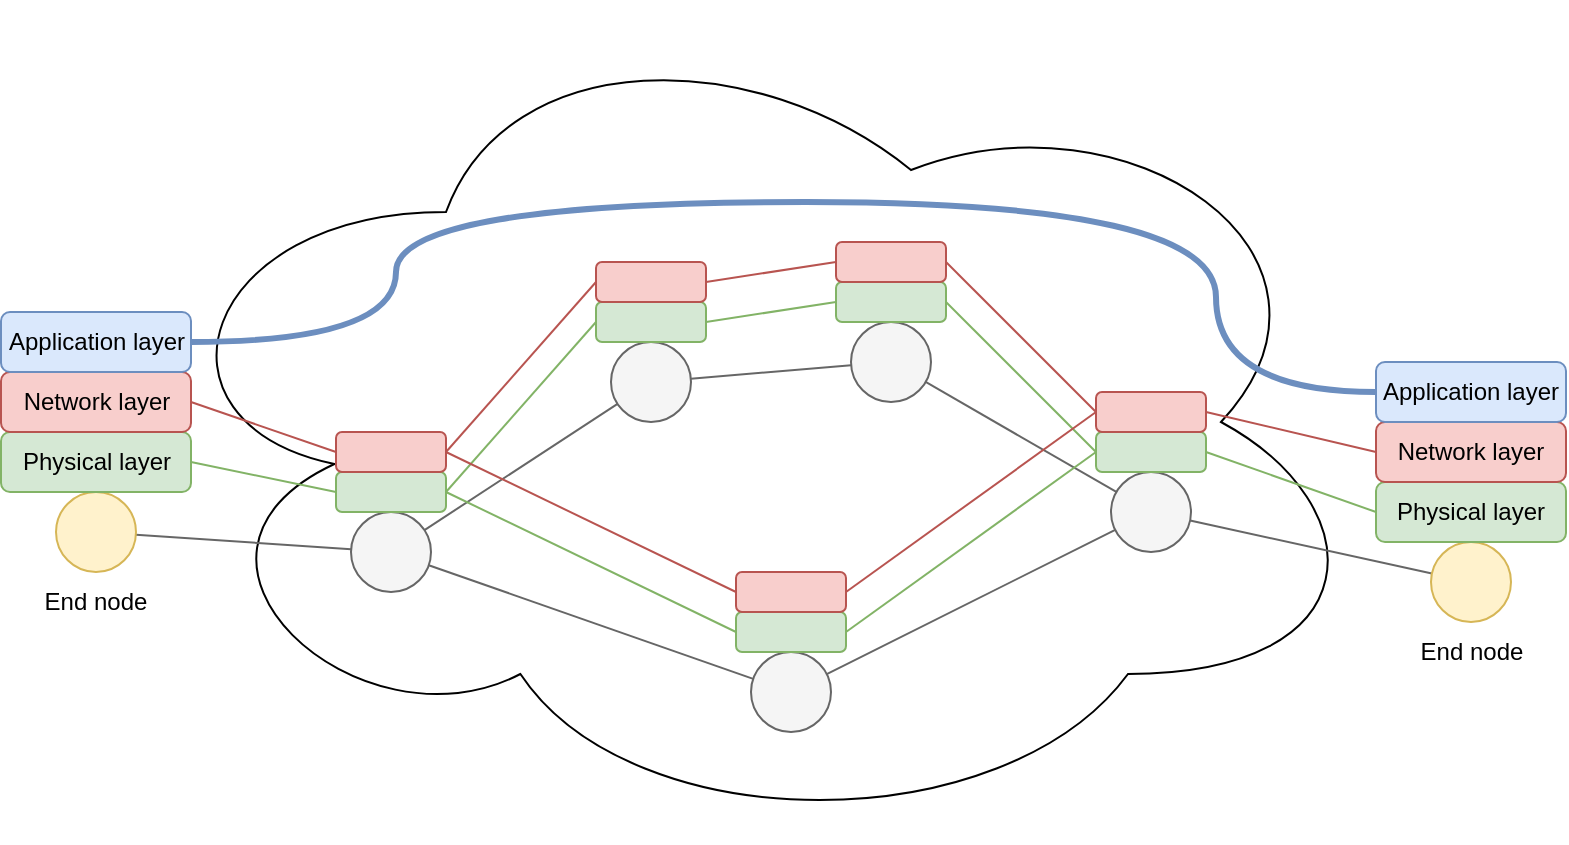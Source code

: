 <mxfile version="24.7.17">
    <diagram id="xGtmrpccEQgLw6nAIqkO" name="Page-1">
        <mxGraphModel dx="1301" dy="674" grid="1" gridSize="10" guides="1" tooltips="1" connect="1" arrows="1" fold="1" page="1" pageScale="1" pageWidth="850" pageHeight="1100" math="0" shadow="0">
            <root>
                <mxCell id="0"/>
                <mxCell id="1" parent="0"/>
                <mxCell id="6" value="" style="ellipse;shape=cloud;whiteSpace=wrap;html=1;" parent="1" vertex="1">
                    <mxGeometry x="140" y="180" width="620" height="420" as="geometry"/>
                </mxCell>
                <mxCell id="19" value="" style="endArrow=none;html=1;fillColor=#f5f5f5;strokeColor=#666666;" parent="1" source="2" target="9" edge="1">
                    <mxGeometry width="50" height="50" relative="1" as="geometry">
                        <mxPoint x="160" y="470" as="sourcePoint"/>
                        <mxPoint x="251.635" y="387.921" as="targetPoint"/>
                    </mxGeometry>
                </mxCell>
                <mxCell id="36" value="" style="group;" parent="1" vertex="1" connectable="0">
                    <mxGeometry x="240" y="395" width="55" height="80" as="geometry"/>
                </mxCell>
                <mxCell id="9" value="" style="ellipse;whiteSpace=wrap;html=1;aspect=fixed;fillColor=#f5f5f5;fontColor=#333333;strokeColor=#666666;" parent="36" vertex="1">
                    <mxGeometry x="7.5" y="40" width="40" height="40" as="geometry"/>
                </mxCell>
                <mxCell id="28" value="" style="rounded=1;whiteSpace=wrap;html=1;fillColor=#d5e8d4;strokeColor=#82b366;" parent="36" vertex="1">
                    <mxGeometry y="20" width="55" height="20" as="geometry"/>
                </mxCell>
                <mxCell id="34" value="" style="rounded=1;whiteSpace=wrap;html=1;fillColor=#f8cecc;strokeColor=#b85450;" parent="36" vertex="1">
                    <mxGeometry width="55" height="20" as="geometry"/>
                </mxCell>
                <mxCell id="37" value="" style="group;" parent="1" vertex="1" connectable="0">
                    <mxGeometry x="440" y="465" width="55" height="80" as="geometry"/>
                </mxCell>
                <mxCell id="38" value="" style="ellipse;whiteSpace=wrap;html=1;aspect=fixed;fillColor=#f5f5f5;fontColor=#333333;strokeColor=#666666;" parent="37" vertex="1">
                    <mxGeometry x="7.5" y="40" width="40" height="40" as="geometry"/>
                </mxCell>
                <mxCell id="39" value="" style="rounded=1;whiteSpace=wrap;html=1;fillColor=#d5e8d4;strokeColor=#82b366;" parent="37" vertex="1">
                    <mxGeometry y="20" width="55" height="20" as="geometry"/>
                </mxCell>
                <mxCell id="40" value="" style="rounded=1;whiteSpace=wrap;html=1;fillColor=#f8cecc;strokeColor=#b85450;" parent="37" vertex="1">
                    <mxGeometry width="55" height="20" as="geometry"/>
                </mxCell>
                <mxCell id="41" value="" style="group;" parent="1" vertex="1" connectable="0">
                    <mxGeometry x="620" y="375" width="55" height="80" as="geometry"/>
                </mxCell>
                <mxCell id="42" value="" style="ellipse;whiteSpace=wrap;html=1;aspect=fixed;fillColor=#f5f5f5;fontColor=#333333;strokeColor=#666666;" parent="41" vertex="1">
                    <mxGeometry x="7.5" y="40" width="40" height="40" as="geometry"/>
                </mxCell>
                <mxCell id="43" value="" style="rounded=1;whiteSpace=wrap;html=1;fillColor=#d5e8d4;strokeColor=#82b366;" parent="41" vertex="1">
                    <mxGeometry y="20" width="55" height="20" as="geometry"/>
                </mxCell>
                <mxCell id="44" value="" style="rounded=1;whiteSpace=wrap;html=1;fillColor=#f8cecc;strokeColor=#b85450;" parent="41" vertex="1">
                    <mxGeometry width="55" height="20" as="geometry"/>
                </mxCell>
                <mxCell id="45" value="" style="group;" parent="1" vertex="1" connectable="0">
                    <mxGeometry x="490" y="300" width="55" height="80" as="geometry"/>
                </mxCell>
                <mxCell id="46" value="" style="ellipse;whiteSpace=wrap;html=1;aspect=fixed;fillColor=#f5f5f5;fontColor=#333333;strokeColor=#666666;" parent="45" vertex="1">
                    <mxGeometry x="7.5" y="40" width="40" height="40" as="geometry"/>
                </mxCell>
                <mxCell id="47" value="" style="rounded=1;whiteSpace=wrap;html=1;fillColor=#d5e8d4;strokeColor=#82b366;" parent="45" vertex="1">
                    <mxGeometry y="20" width="55" height="20" as="geometry"/>
                </mxCell>
                <mxCell id="48" value="" style="rounded=1;whiteSpace=wrap;html=1;fillColor=#f8cecc;strokeColor=#b85450;" parent="45" vertex="1">
                    <mxGeometry width="55" height="20" as="geometry"/>
                </mxCell>
                <mxCell id="49" value="" style="group;" parent="1" vertex="1" connectable="0">
                    <mxGeometry x="370" y="310" width="55" height="80" as="geometry"/>
                </mxCell>
                <mxCell id="50" value="" style="ellipse;whiteSpace=wrap;html=1;aspect=fixed;fillColor=#f5f5f5;fontColor=#333333;strokeColor=#666666;" parent="49" vertex="1">
                    <mxGeometry x="7.5" y="40" width="40" height="40" as="geometry"/>
                </mxCell>
                <mxCell id="51" value="" style="rounded=1;whiteSpace=wrap;html=1;fillColor=#d5e8d4;strokeColor=#82b366;" parent="49" vertex="1">
                    <mxGeometry y="20" width="55" height="20" as="geometry"/>
                </mxCell>
                <mxCell id="52" value="" style="rounded=1;whiteSpace=wrap;html=1;fillColor=#f8cecc;strokeColor=#b85450;" parent="49" vertex="1">
                    <mxGeometry width="55" height="20" as="geometry"/>
                </mxCell>
                <mxCell id="53" value="" style="endArrow=none;html=1;fillColor=#f5f5f5;strokeColor=#666666;" parent="1" source="9" target="50" edge="1">
                    <mxGeometry width="50" height="50" relative="1" as="geometry">
                        <mxPoint x="149" y="448" as="sourcePoint"/>
                        <mxPoint x="329" y="377" as="targetPoint"/>
                    </mxGeometry>
                </mxCell>
                <mxCell id="54" value="" style="endArrow=none;html=1;fillColor=#f5f5f5;strokeColor=#666666;" parent="1" source="38" target="9" edge="1">
                    <mxGeometry width="50" height="50" relative="1" as="geometry">
                        <mxPoint x="336" y="458" as="sourcePoint"/>
                        <mxPoint x="289" y="387" as="targetPoint"/>
                    </mxGeometry>
                </mxCell>
                <mxCell id="55" value="" style="endArrow=none;html=1;fillColor=#f5f5f5;strokeColor=#666666;" parent="1" source="42" target="38" edge="1">
                    <mxGeometry width="50" height="50" relative="1" as="geometry">
                        <mxPoint x="419" y="503" as="sourcePoint"/>
                        <mxPoint x="366" y="482" as="targetPoint"/>
                    </mxGeometry>
                </mxCell>
                <mxCell id="56" value="" style="endArrow=none;html=1;fillColor=#f5f5f5;strokeColor=#666666;" parent="1" source="78" target="42" edge="1">
                    <mxGeometry width="50" height="50" relative="1" as="geometry">
                        <mxPoint x="770.103" y="447.977" as="sourcePoint"/>
                        <mxPoint x="456" y="503" as="targetPoint"/>
                    </mxGeometry>
                </mxCell>
                <mxCell id="57" value="" style="endArrow=none;html=1;fillColor=#f5f5f5;strokeColor=#666666;" parent="1" source="42" target="46" edge="1">
                    <mxGeometry width="50" height="50" relative="1" as="geometry">
                        <mxPoint x="700" y="461" as="sourcePoint"/>
                        <mxPoint x="567" y="469" as="targetPoint"/>
                    </mxGeometry>
                </mxCell>
                <mxCell id="58" value="" style="endArrow=none;html=1;fillColor=#f5f5f5;strokeColor=#666666;" parent="1" source="46" target="50" edge="1">
                    <mxGeometry width="50" height="50" relative="1" as="geometry">
                        <mxPoint x="535" y="454" as="sourcePoint"/>
                        <mxPoint x="480" y="386" as="targetPoint"/>
                    </mxGeometry>
                </mxCell>
                <mxCell id="59" value="" style="endArrow=none;html=1;exitX=1;exitY=0.5;exitDx=0;exitDy=0;entryX=0;entryY=0.5;entryDx=0;entryDy=0;fillColor=#d5e8d4;strokeColor=#82b366;" parent="1" source="14" target="28" edge="1">
                    <mxGeometry width="50" height="50" relative="1" as="geometry">
                        <mxPoint x="310" y="420" as="sourcePoint"/>
                        <mxPoint x="360" y="370" as="targetPoint"/>
                    </mxGeometry>
                </mxCell>
                <mxCell id="61" value="" style="endArrow=none;html=1;exitX=1;exitY=0.5;exitDx=0;exitDy=0;entryX=0;entryY=0.5;entryDx=0;entryDy=0;fillColor=#d5e8d4;strokeColor=#82b366;" parent="1" source="51" target="47" edge="1">
                    <mxGeometry width="50" height="50" relative="1" as="geometry">
                        <mxPoint x="178" y="420" as="sourcePoint"/>
                        <mxPoint x="250" y="340" as="targetPoint"/>
                    </mxGeometry>
                </mxCell>
                <mxCell id="62" value="" style="endArrow=none;html=1;exitX=1;exitY=0.5;exitDx=0;exitDy=0;entryX=0;entryY=0.5;entryDx=0;entryDy=0;fillColor=#d5e8d4;strokeColor=#82b366;" parent="1" source="47" target="43" edge="1">
                    <mxGeometry width="50" height="50" relative="1" as="geometry">
                        <mxPoint x="305" y="340" as="sourcePoint"/>
                        <mxPoint x="440" y="340" as="targetPoint"/>
                    </mxGeometry>
                </mxCell>
                <mxCell id="63" value="" style="endArrow=none;html=1;fillColor=#d5e8d4;strokeColor=#82b366;exitX=1;exitY=0.5;exitDx=0;exitDy=0;entryX=0;entryY=0.5;entryDx=0;entryDy=0;" parent="1" source="39" target="43" edge="1">
                    <mxGeometry width="50" height="50" relative="1" as="geometry">
                        <mxPoint x="495" y="340" as="sourcePoint"/>
                        <mxPoint x="540" y="410" as="targetPoint"/>
                    </mxGeometry>
                </mxCell>
                <mxCell id="65" value="" style="endArrow=none;html=1;exitX=1;exitY=0.5;exitDx=0;exitDy=0;entryX=0;entryY=0.5;entryDx=0;entryDy=0;fillColor=#d5e8d4;strokeColor=#82b366;" parent="1" source="28" target="39" edge="1">
                    <mxGeometry width="50" height="50" relative="1" as="geometry">
                        <mxPoint x="505" y="350" as="sourcePoint"/>
                        <mxPoint x="550" y="420" as="targetPoint"/>
                    </mxGeometry>
                </mxCell>
                <mxCell id="66" value="" style="endArrow=none;html=1;exitX=0;exitY=0.5;exitDx=0;exitDy=0;entryX=1;entryY=0.5;entryDx=0;entryDy=0;fillColor=#d5e8d4;strokeColor=#82b366;" parent="1" source="51" target="28" edge="1">
                    <mxGeometry width="50" height="50" relative="1" as="geometry">
                        <mxPoint x="375" y="445" as="sourcePoint"/>
                        <mxPoint x="410" y="480" as="targetPoint"/>
                    </mxGeometry>
                </mxCell>
                <mxCell id="68" value="" style="endArrow=none;html=1;exitX=0;exitY=0.5;exitDx=0;exitDy=0;entryX=1;entryY=0.5;entryDx=0;entryDy=0;fillColor=#f8cecc;strokeColor=#b85450;" parent="1" source="52" target="34" edge="1">
                    <mxGeometry width="50" height="50" relative="1" as="geometry">
                        <mxPoint x="380" y="350" as="sourcePoint"/>
                        <mxPoint x="305" y="435" as="targetPoint"/>
                    </mxGeometry>
                </mxCell>
                <mxCell id="69" value="" style="endArrow=none;html=1;exitX=0;exitY=0.5;exitDx=0;exitDy=0;entryX=1;entryY=0.5;entryDx=0;entryDy=0;fillColor=#f8cecc;strokeColor=#b85450;" parent="1" source="48" target="52" edge="1">
                    <mxGeometry width="50" height="50" relative="1" as="geometry">
                        <mxPoint x="380" y="330" as="sourcePoint"/>
                        <mxPoint x="305" y="415" as="targetPoint"/>
                    </mxGeometry>
                </mxCell>
                <mxCell id="70" value="" style="endArrow=none;html=1;exitX=0;exitY=0.5;exitDx=0;exitDy=0;entryX=1;entryY=0.5;entryDx=0;entryDy=0;fillColor=#f8cecc;strokeColor=#b85450;" parent="1" source="44" target="48" edge="1">
                    <mxGeometry width="50" height="50" relative="1" as="geometry">
                        <mxPoint x="500" y="320" as="sourcePoint"/>
                        <mxPoint x="435" y="330" as="targetPoint"/>
                    </mxGeometry>
                </mxCell>
                <mxCell id="71" value="" style="endArrow=none;html=1;exitX=1;exitY=0.5;exitDx=0;exitDy=0;entryX=0;entryY=0.5;entryDx=0;entryDy=0;fillColor=#f8cecc;strokeColor=#b85450;" parent="1" source="40" target="44" edge="1">
                    <mxGeometry width="50" height="50" relative="1" as="geometry">
                        <mxPoint x="630" y="395" as="sourcePoint"/>
                        <mxPoint x="555" y="320" as="targetPoint"/>
                    </mxGeometry>
                </mxCell>
                <mxCell id="72" value="" style="endArrow=none;html=1;exitX=1;exitY=0.5;exitDx=0;exitDy=0;entryX=0;entryY=0.5;entryDx=0;entryDy=0;fillColor=#f8cecc;strokeColor=#b85450;" parent="1" source="34" target="40" edge="1">
                    <mxGeometry width="50" height="50" relative="1" as="geometry">
                        <mxPoint x="505" y="485" as="sourcePoint"/>
                        <mxPoint x="630" y="395" as="targetPoint"/>
                    </mxGeometry>
                </mxCell>
                <mxCell id="74" value="" style="endArrow=none;html=1;exitX=0;exitY=0.5;exitDx=0;exitDy=0;entryX=1;entryY=0.5;entryDx=0;entryDy=0;fillColor=#f8cecc;strokeColor=#b85450;" parent="1" source="34" target="16" edge="1">
                    <mxGeometry width="50" height="50" relative="1" as="geometry">
                        <mxPoint x="380" y="330" as="sourcePoint"/>
                        <mxPoint x="305" y="415" as="targetPoint"/>
                    </mxGeometry>
                </mxCell>
                <mxCell id="76" value="" style="group" parent="1" vertex="1" connectable="0">
                    <mxGeometry x="72.5" y="335" width="95" height="160" as="geometry"/>
                </mxCell>
                <mxCell id="2" value="" style="ellipse;whiteSpace=wrap;html=1;aspect=fixed;fillColor=#fff2cc;strokeColor=#d6b656;" parent="76" vertex="1">
                    <mxGeometry x="27.5" y="90" width="40" height="40" as="geometry"/>
                </mxCell>
                <mxCell id="3" value="End node" style="text;html=1;align=center;verticalAlign=middle;whiteSpace=wrap;rounded=0;" parent="76" vertex="1">
                    <mxGeometry x="17.5" y="130" width="60" height="30" as="geometry"/>
                </mxCell>
                <mxCell id="14" value="Physical layer" style="rounded=1;whiteSpace=wrap;html=1;fillColor=#d5e8d4;strokeColor=#82b366;" parent="76" vertex="1">
                    <mxGeometry y="60" width="95" height="30" as="geometry"/>
                </mxCell>
                <mxCell id="16" value="Network layer" style="rounded=1;whiteSpace=wrap;html=1;fillColor=#f8cecc;strokeColor=#b85450;" parent="76" vertex="1">
                    <mxGeometry y="30" width="95" height="30" as="geometry"/>
                </mxCell>
                <mxCell id="17" value="Application layer" style="rounded=1;whiteSpace=wrap;html=1;fillColor=#dae8fc;strokeColor=#6c8ebf;" parent="76" vertex="1">
                    <mxGeometry width="95" height="30" as="geometry"/>
                </mxCell>
                <mxCell id="77" value="" style="group" parent="1" vertex="1" connectable="0">
                    <mxGeometry x="760" y="360" width="95" height="160" as="geometry"/>
                </mxCell>
                <mxCell id="78" value="" style="ellipse;whiteSpace=wrap;html=1;aspect=fixed;fillColor=#fff2cc;strokeColor=#d6b656;" parent="77" vertex="1">
                    <mxGeometry x="27.5" y="90" width="40" height="40" as="geometry"/>
                </mxCell>
                <mxCell id="79" value="End node" style="text;html=1;align=center;verticalAlign=middle;whiteSpace=wrap;rounded=0;" parent="77" vertex="1">
                    <mxGeometry x="17.5" y="130" width="60" height="30" as="geometry"/>
                </mxCell>
                <mxCell id="80" value="Physical layer" style="rounded=1;whiteSpace=wrap;html=1;fillColor=#d5e8d4;strokeColor=#82b366;" parent="77" vertex="1">
                    <mxGeometry y="60" width="95" height="30" as="geometry"/>
                </mxCell>
                <mxCell id="81" value="Network layer" style="rounded=1;whiteSpace=wrap;html=1;fillColor=#f8cecc;strokeColor=#b85450;" parent="77" vertex="1">
                    <mxGeometry y="30" width="95" height="30" as="geometry"/>
                </mxCell>
                <mxCell id="82" value="Application layer" style="rounded=1;whiteSpace=wrap;html=1;fillColor=#dae8fc;strokeColor=#6c8ebf;" parent="77" vertex="1">
                    <mxGeometry width="95" height="30" as="geometry"/>
                </mxCell>
                <mxCell id="83" value="" style="endArrow=none;html=1;exitX=0;exitY=0.5;exitDx=0;exitDy=0;entryX=1;entryY=0.5;entryDx=0;entryDy=0;fillColor=#f8cecc;strokeColor=#b85450;" parent="1" source="81" target="44" edge="1">
                    <mxGeometry width="50" height="50" relative="1" as="geometry">
                        <mxPoint x="735" y="410" as="sourcePoint"/>
                        <mxPoint x="660" y="335" as="targetPoint"/>
                    </mxGeometry>
                </mxCell>
                <mxCell id="84" value="" style="endArrow=none;html=1;exitX=1;exitY=0.5;exitDx=0;exitDy=0;entryX=0;entryY=0.5;entryDx=0;entryDy=0;fillColor=#d5e8d4;strokeColor=#82b366;" parent="1" source="43" target="80" edge="1">
                    <mxGeometry width="50" height="50" relative="1" as="geometry">
                        <mxPoint x="555" y="340" as="sourcePoint"/>
                        <mxPoint x="630" y="415" as="targetPoint"/>
                    </mxGeometry>
                </mxCell>
                <mxCell id="85" style="edgeStyle=orthogonalEdgeStyle;html=1;exitX=1;exitY=0.5;exitDx=0;exitDy=0;entryX=0;entryY=0.5;entryDx=0;entryDy=0;endArrow=none;endFill=0;fillColor=#dae8fc;strokeColor=#6c8ebf;strokeWidth=3;curved=1;" parent="1" source="17" target="82" edge="1">
                    <mxGeometry relative="1" as="geometry">
                        <Array as="points">
                            <mxPoint x="270" y="350"/>
                            <mxPoint x="270" y="280"/>
                            <mxPoint x="680" y="280"/>
                            <mxPoint x="680" y="375"/>
                        </Array>
                    </mxGeometry>
                </mxCell>
            </root>
        </mxGraphModel>
    </diagram>
</mxfile>
